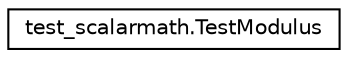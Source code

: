 digraph "Graphical Class Hierarchy"
{
 // LATEX_PDF_SIZE
  edge [fontname="Helvetica",fontsize="10",labelfontname="Helvetica",labelfontsize="10"];
  node [fontname="Helvetica",fontsize="10",shape=record];
  rankdir="LR";
  Node0 [label="test_scalarmath.TestModulus",height=0.2,width=0.4,color="black", fillcolor="white", style="filled",URL="$classtest__scalarmath_1_1TestModulus.html",tooltip=" "];
}
